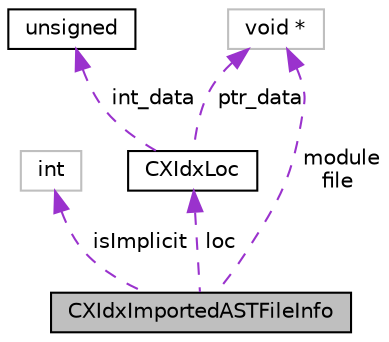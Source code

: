 digraph "CXIdxImportedASTFileInfo"
{
 // LATEX_PDF_SIZE
  bgcolor="transparent";
  edge [fontname="Helvetica",fontsize="10",labelfontname="Helvetica",labelfontsize="10"];
  node [fontname="Helvetica",fontsize="10",shape=record];
  Node1 [label="CXIdxImportedASTFileInfo",height=0.2,width=0.4,color="black", fillcolor="grey75", style="filled", fontcolor="black",tooltip="Data for IndexerCallbacks::importedASTFile."];
  Node2 -> Node1 [dir="back",color="darkorchid3",fontsize="10",style="dashed",label=" isImplicit" ,fontname="Helvetica"];
  Node2 [label="int",height=0.2,width=0.4,color="grey75",tooltip=" "];
  Node3 -> Node1 [dir="back",color="darkorchid3",fontsize="10",style="dashed",label=" loc" ,fontname="Helvetica"];
  Node3 [label="CXIdxLoc",height=0.2,width=0.4,color="black",URL="$structCXIdxLoc.html",tooltip="Source location passed to index callbacks."];
  Node4 -> Node3 [dir="back",color="darkorchid3",fontsize="10",style="dashed",label=" int_data" ,fontname="Helvetica"];
  Node4 [label="unsigned",height=0.2,width=0.4,color="black",URL="$classunsigned.html",tooltip=" "];
  Node5 -> Node3 [dir="back",color="darkorchid3",fontsize="10",style="dashed",label=" ptr_data" ,fontname="Helvetica"];
  Node5 [label="void *",height=0.2,width=0.4,color="grey75",tooltip=" "];
  Node5 -> Node1 [dir="back",color="darkorchid3",fontsize="10",style="dashed",label=" module\nfile" ,fontname="Helvetica"];
}
